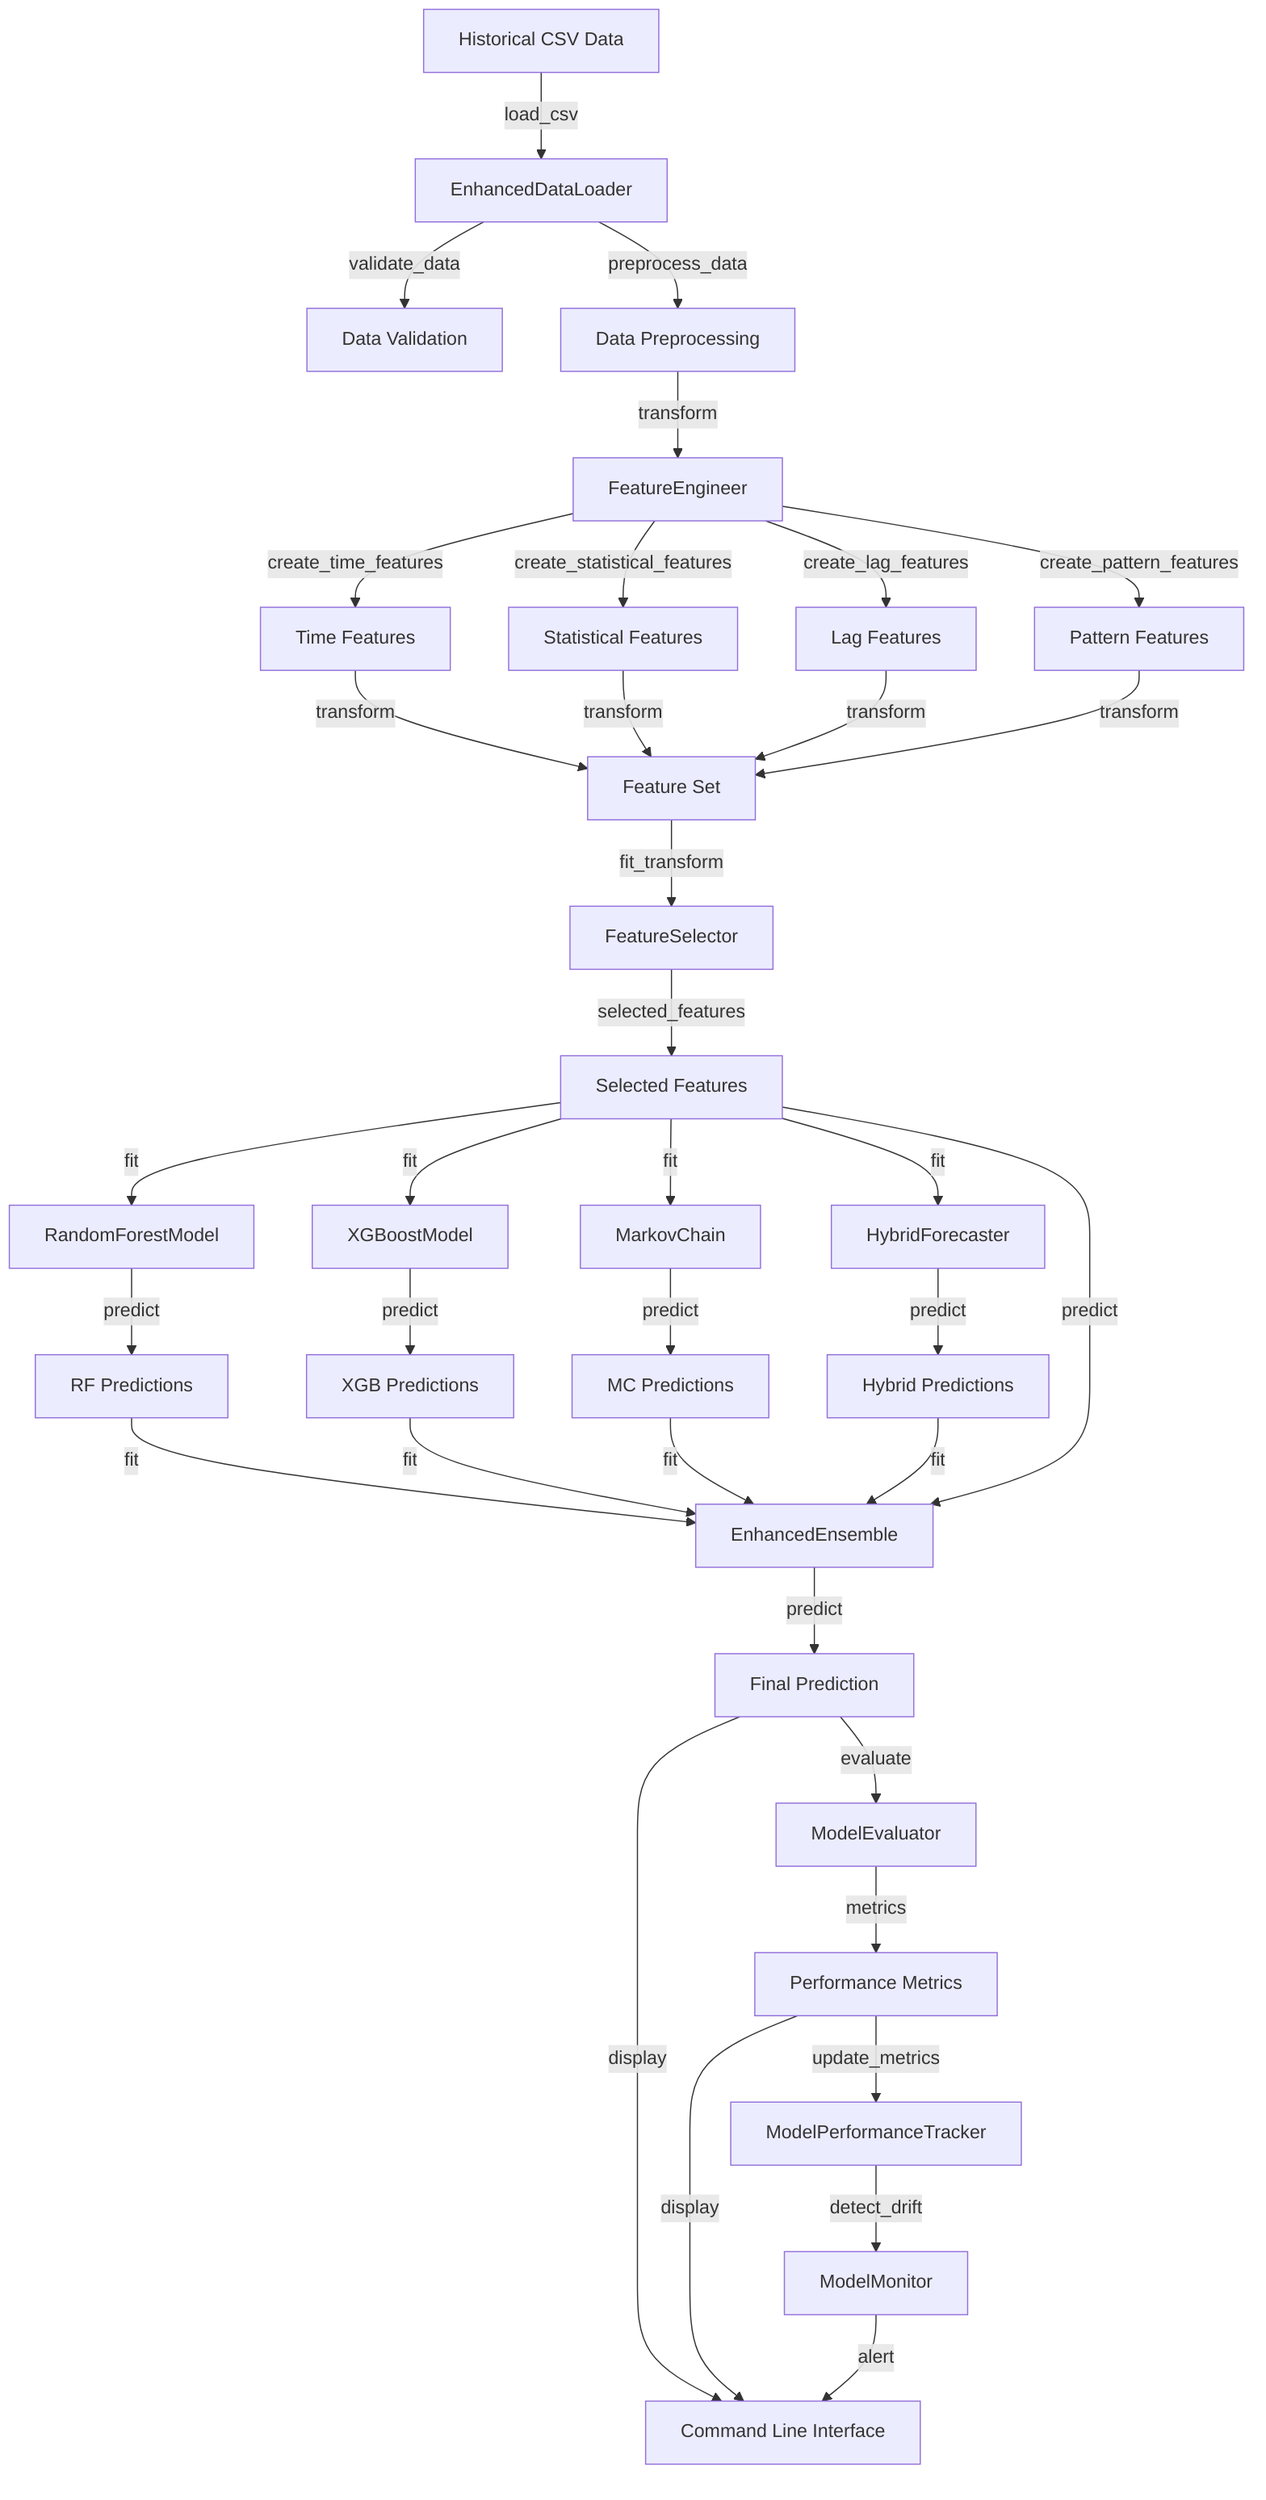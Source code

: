 flowchart TD
    Data[Historical CSV Data] --> |load_csv| DL[EnhancedDataLoader]
    DL --> |validate_data| Validation[Data Validation]
    DL --> |preprocess_data| Preprocessing[Data Preprocessing]
    Preprocessing --> |transform| FE[FeatureEngineer]
    
    FE --> |create_time_features| Time[Time Features]
    FE --> |create_statistical_features| Stats[Statistical Features]
    FE --> |create_lag_features| Lag[Lag Features]
    FE --> |create_pattern_features| Pattern[Pattern Features]
    
    Time & Stats & Lag & Pattern --> |transform| FeatSet[Feature Set]
    FeatSet --> |fit_transform| FS[FeatureSelector]
    FS --> |selected_features| SelectedFeatures[Selected Features]
    
    SelectedFeatures --> |fit| RF[RandomForestModel]
    SelectedFeatures --> |fit| XGB[XGBoostModel]
    SelectedFeatures --> |fit| MC[MarkovChain]
    SelectedFeatures --> |fit| HF[HybridForecaster]
    
    RF --> |predict| RFPred[RF Predictions]
    XGB --> |predict| XGBPred[XGB Predictions]
    MC --> |predict| MCPred[MC Predictions]
    HF --> |predict| HFPred[Hybrid Predictions]
    
    RFPred & XGBPred & MCPred & HFPred --> |fit| Ensemble[EnhancedEnsemble]
    
    SelectedFeatures --> |predict| Ensemble
    Ensemble --> |predict| FinalPred[Final Prediction]
    
    FinalPred --> |evaluate| Eval[ModelEvaluator]
    Eval --> |metrics| Metrics[Performance Metrics]
    Metrics --> |update_metrics| Tracker[ModelPerformanceTracker]
    Tracker --> |detect_drift| Monitor[ModelMonitor]
    
    FinalPred --> |display| CLI[Command Line Interface]
    Metrics --> |display| CLI
    Monitor --> |alert| CLI